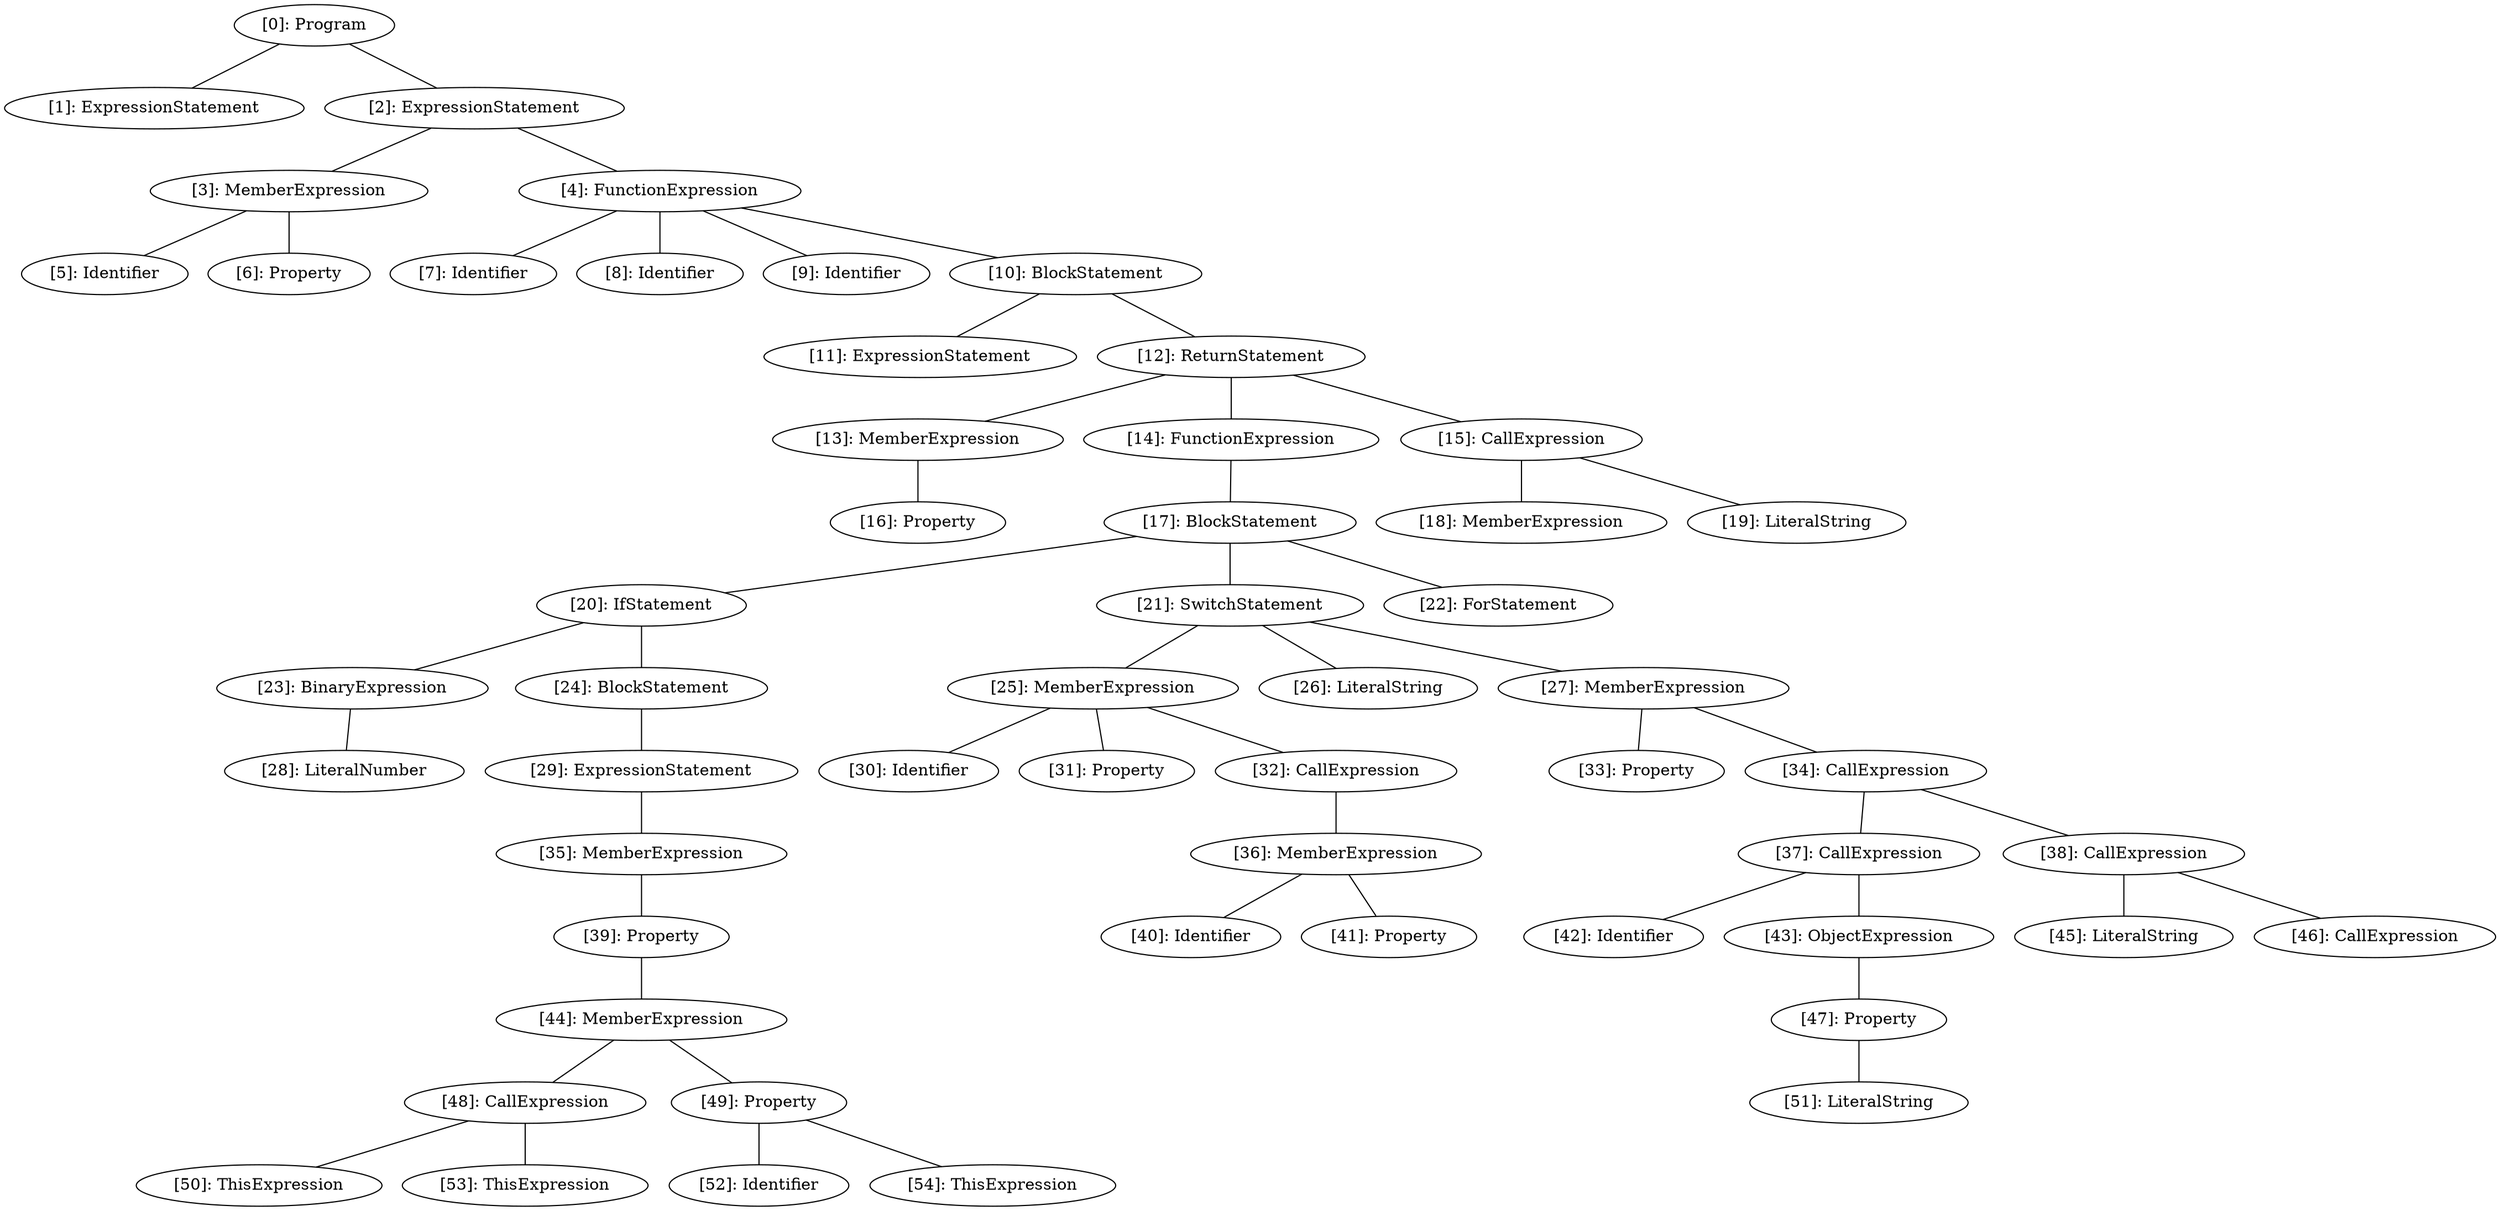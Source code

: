 // Result
graph {
	0 [label="[0]: Program"]
	1 [label="[1]: ExpressionStatement"]
	2 [label="[2]: ExpressionStatement"]
	3 [label="[3]: MemberExpression"]
	4 [label="[4]: FunctionExpression"]
	5 [label="[5]: Identifier"]
	6 [label="[6]: Property"]
	7 [label="[7]: Identifier"]
	8 [label="[8]: Identifier"]
	9 [label="[9]: Identifier"]
	10 [label="[10]: BlockStatement"]
	11 [label="[11]: ExpressionStatement"]
	12 [label="[12]: ReturnStatement"]
	13 [label="[13]: MemberExpression"]
	14 [label="[14]: FunctionExpression"]
	15 [label="[15]: CallExpression"]
	16 [label="[16]: Property"]
	17 [label="[17]: BlockStatement"]
	18 [label="[18]: MemberExpression"]
	19 [label="[19]: LiteralString"]
	20 [label="[20]: IfStatement"]
	21 [label="[21]: SwitchStatement"]
	22 [label="[22]: ForStatement"]
	23 [label="[23]: BinaryExpression"]
	24 [label="[24]: BlockStatement"]
	25 [label="[25]: MemberExpression"]
	26 [label="[26]: LiteralString"]
	27 [label="[27]: MemberExpression"]
	28 [label="[28]: LiteralNumber"]
	29 [label="[29]: ExpressionStatement"]
	30 [label="[30]: Identifier"]
	31 [label="[31]: Property"]
	32 [label="[32]: CallExpression"]
	33 [label="[33]: Property"]
	34 [label="[34]: CallExpression"]
	35 [label="[35]: MemberExpression"]
	36 [label="[36]: MemberExpression"]
	37 [label="[37]: CallExpression"]
	38 [label="[38]: CallExpression"]
	39 [label="[39]: Property"]
	40 [label="[40]: Identifier"]
	41 [label="[41]: Property"]
	42 [label="[42]: Identifier"]
	43 [label="[43]: ObjectExpression"]
	44 [label="[44]: MemberExpression"]
	45 [label="[45]: LiteralString"]
	46 [label="[46]: CallExpression"]
	47 [label="[47]: Property"]
	48 [label="[48]: CallExpression"]
	49 [label="[49]: Property"]
	50 [label="[50]: ThisExpression"]
	51 [label="[51]: LiteralString"]
	52 [label="[52]: Identifier"]
	53 [label="[53]: ThisExpression"]
	54 [label="[54]: ThisExpression"]
	0 -- 1
	0 -- 2
	2 -- 3
	2 -- 4
	3 -- 5
	3 -- 6
	4 -- 7
	4 -- 8
	4 -- 9
	4 -- 10
	10 -- 11
	10 -- 12
	12 -- 13
	12 -- 14
	12 -- 15
	13 -- 16
	14 -- 17
	15 -- 18
	15 -- 19
	17 -- 20
	17 -- 21
	17 -- 22
	20 -- 23
	20 -- 24
	21 -- 25
	21 -- 26
	21 -- 27
	23 -- 28
	24 -- 29
	25 -- 30
	25 -- 31
	25 -- 32
	27 -- 33
	27 -- 34
	29 -- 35
	32 -- 36
	34 -- 37
	34 -- 38
	35 -- 39
	36 -- 40
	36 -- 41
	37 -- 42
	37 -- 43
	38 -- 45
	38 -- 46
	39 -- 44
	43 -- 47
	44 -- 48
	44 -- 49
	47 -- 51
	48 -- 50
	48 -- 53
	49 -- 52
	49 -- 54
}
